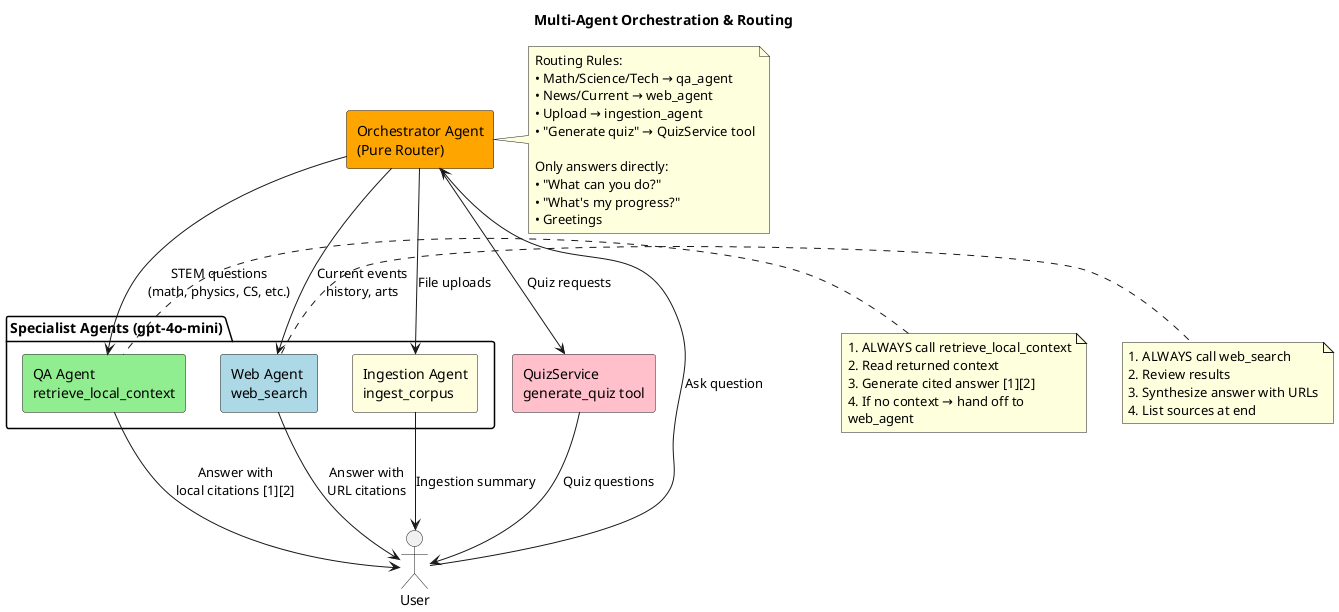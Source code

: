 @startuml
skinparam componentStyle rectangle
skinparam wrapWidth 240
title Multi-Agent Orchestration & Routing

package "Specialist Agents (gpt-4o-mini)" {
  component "QA Agent\nretrieve_local_context" as QAAgent #lightgreen
  component "Web Agent\nweb_search" as WebAgent #lightblue
  component "Ingestion Agent\ningest_corpus" as IngestionAgent #lightyellow
}

component "Orchestrator Agent\n(Pure Router)" as Orchestrator #orange
component "QuizService\ngenerate_quiz tool" as QuizService #pink

actor User
User --> Orchestrator : Ask question

Orchestrator --> QAAgent : STEM questions\n(math, physics, CS, etc.)
Orchestrator --> WebAgent : Current events\nhistory, arts
Orchestrator --> IngestionAgent : File uploads
Orchestrator --> QuizService : Quiz requests

QAAgent --> User : Answer with\nlocal citations [1][2]
WebAgent --> User : Answer with\nURL citations
IngestionAgent --> User : Ingestion summary
QuizService --> User : Quiz questions

note right of Orchestrator
  Routing Rules:
  • Math/Science/Tech → qa_agent
  • News/Current → web_agent
  • Upload → ingestion_agent
  • "Generate quiz" → QuizService tool
  
  Only answers directly:
  • "What can you do?"
  • "What's my progress?"
  • Greetings
end note

note left of QAAgent
  1. ALWAYS call retrieve_local_context
  2. Read returned context
  3. Generate cited answer [1][2]
  4. If no context → hand off to web_agent
end note

note right of WebAgent
  1. ALWAYS call web_search
  2. Review results
  3. Synthesize answer with URLs
  4. List sources at end
end note

@enduml

@startuml
skinparam componentStyle rectangle
skinparam wrapWidth 240
title Quiz Generation & Profile Updates

actor Learner
component "QuizService" as QuizService
component "Retriever" as Retriever
component "VectorStore" as VectorStore
component "OpenAI API\n(gpt-4o-mini)" as OpenAI
component "ProgressTracker" as ProgressTracker
component "PersonalizationManager" as Personalizer
database "LearnerProfile\n*.json" as Profile

Learner -> QuizService : Request quiz\n(topic, num_questions)
QuizService -> Retriever : Find relevant content
Retriever -> VectorStore : Search chunks by topic
VectorStore --> Retriever : Top chunks
QuizService -> OpenAI : Generate questions\n+ distractors
OpenAI --> QuizService : Quiz with 4 choices each
QuizService --> Learner : Display quiz

Learner -> QuizService : Submit answers\n[0,2,1,3]
QuizService -> QuizService : Grade answers
QuizService -> ProgressTracker : Update profile\n(score, topic)

ProgressTracker -> Profile : Load profile
ProgressTracker -> ProgressTracker : Calculate deltas:\n• score ≥70% → +strength\n• score <40% → +struggle\n• Update mastery count\n• Adjust difficulty
ProgressTracker -> Profile : Save updated profile
ProgressTracker -> Personalizer : Track progress

QuizService --> Learner : Results + feedback

note right of ProgressTracker
  Profile Updates Based on Score:
  
  ≥70% (Strong):
    +0.12 domain strength
    -0.08 domain struggle
    difficulty = "independent challenge"
  
  40-70% (Medium):
    +0.06 domain strength
    no struggle change
    difficulty = "guided practice"
  
  <40% (Weak):
    +0.02 domain strength
    +0.10 domain struggle
    difficulty = "foundational guidance"
  
  Also updates:
  • concepts_mastered[domain] += correct_count
  • total_time_minutes += (questions × 1.5)
end note

@enduml

@startuml
skinparam componentStyle rectangle
skinparam wrapWidth 220
title Ingestion Pipeline

actor User
component "CLI\n`ai-tutor ingest`" as CLI
component "IngestionPipeline" as Ingestion
component "Parsers\n(PDF, Markdown, TXT)" as Parsers
component "Chunker" as Chunker
component "EmbeddingClient\n(sentence-transformers)" as EmbeddingClient
component "VectorStore\n(SimpleVectorStore)" as VectorStore
component "ChunkJsonlStore" as ChunkStore
folder "data/raw/*.pdf" as RawDocs
database "embeddings.npy" as EmbeddingsFile
database "metadata.json" as MetadataFile
database "chunks.jsonl" as ChunksFile

User --> CLI : Select directory
CLI --> Ingestion : ingest_directory(Path)
Ingestion --> RawDocs : Scan for PDFs
Ingestion --> Parsers : Parse documents
Parsers --> Chunker : Extract text
Chunker --> Chunker : Create 900-char chunks\n120-char overlap
Chunker --> EmbeddingClient : Batch encode
EmbeddingClient --> VectorStore : Store vectors
VectorStore --> EmbeddingsFile : Save numpy array
VectorStore --> MetadataFile : Save chunk IDs
Ingestion --> ChunkStore : Save full chunks
ChunkStore --> ChunksFile : Append JSONL

Ingestion --> User : Summary:\n• N documents\n• M chunks\n• Vector store updated

note right of EmbeddingClient
  Uses sentence-transformers locally
  Model: BAAI/bge-base-en
  384-dimensional vectors
  Runs on CPU (no GPU required)
end note

note left of Chunker
  Smart chunking:
  • Preserves paragraphs
  • Maintains context
  • Tracks doc metadata
  • Page numbers for citations
end note

@enduml
